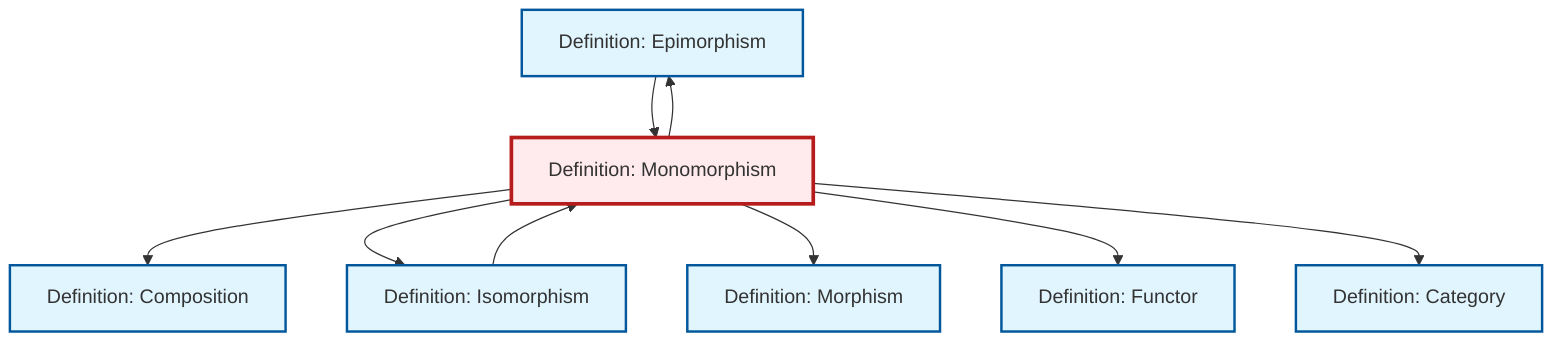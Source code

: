 graph TD
    classDef definition fill:#e1f5fe,stroke:#01579b,stroke-width:2px
    classDef theorem fill:#f3e5f5,stroke:#4a148c,stroke-width:2px
    classDef axiom fill:#fff3e0,stroke:#e65100,stroke-width:2px
    classDef example fill:#e8f5e9,stroke:#1b5e20,stroke-width:2px
    classDef current fill:#ffebee,stroke:#b71c1c,stroke-width:3px
    def-functor["Definition: Functor"]:::definition
    def-composition["Definition: Composition"]:::definition
    def-category["Definition: Category"]:::definition
    def-epimorphism["Definition: Epimorphism"]:::definition
    def-isomorphism["Definition: Isomorphism"]:::definition
    def-morphism["Definition: Morphism"]:::definition
    def-monomorphism["Definition: Monomorphism"]:::definition
    def-monomorphism --> def-composition
    def-monomorphism --> def-isomorphism
    def-monomorphism --> def-morphism
    def-monomorphism --> def-epimorphism
    def-monomorphism --> def-functor
    def-epimorphism --> def-monomorphism
    def-monomorphism --> def-category
    def-isomorphism --> def-monomorphism
    class def-monomorphism current